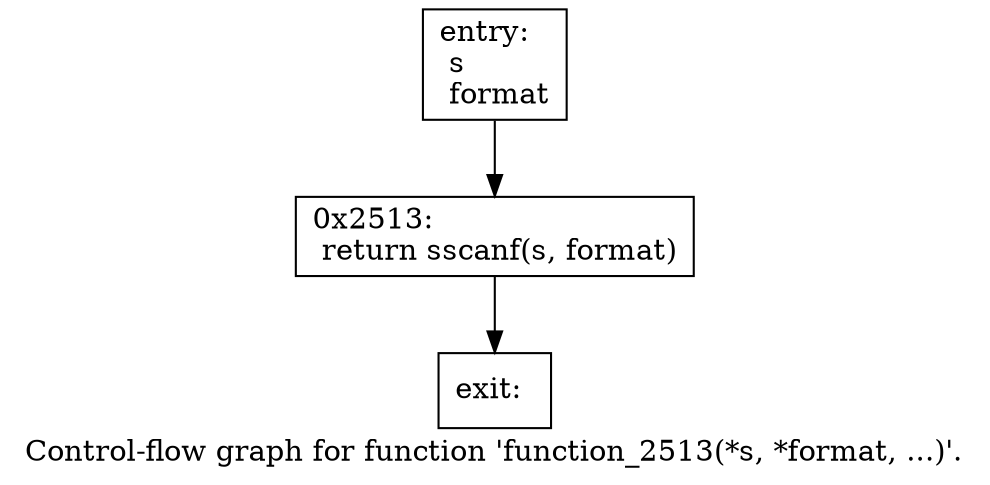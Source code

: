 digraph "Control-flow graph for function 'function_2513(*s, *format, ...)'." {
  label="Control-flow graph for function 'function_2513(*s, *format, ...)'.";
  node [shape=record];

  Node077123F8 [label="{entry:\l  s\l  format\l}"];
  Node077123F8 -> Node077125F0;
  Node077125F0 [label="{0x2513:\l  return sscanf(s, format)\l}"];
  Node077125F0 -> Node07712518;
  Node07712518 [label="{exit:\l}"];

}
